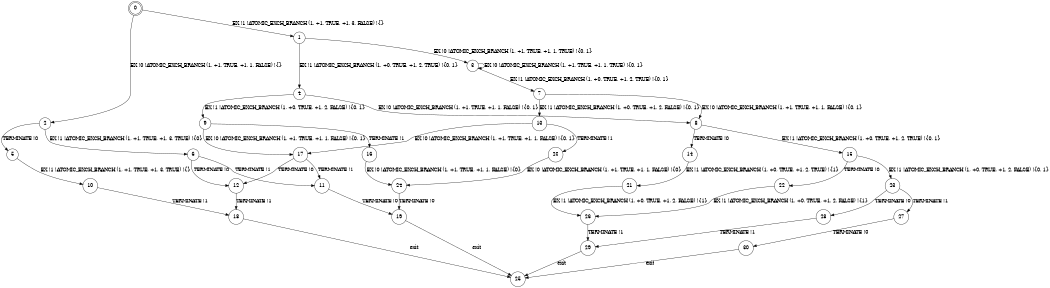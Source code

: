 digraph BCG {
size = "7, 10.5";
center = TRUE;
node [shape = circle];
0 [peripheries = 2];
0 -> 1 [label = "EX !1 !ATOMIC_EXCH_BRANCH (1, +1, TRUE, +1, 3, FALSE) !{}"];
0 -> 2 [label = "EX !0 !ATOMIC_EXCH_BRANCH (1, +1, TRUE, +1, 1, FALSE) !{}"];
1 -> 3 [label = "EX !0 !ATOMIC_EXCH_BRANCH (1, +1, TRUE, +1, 1, TRUE) !{0, 1}"];
1 -> 4 [label = "EX !1 !ATOMIC_EXCH_BRANCH (1, +0, TRUE, +1, 2, TRUE) !{0, 1}"];
2 -> 5 [label = "TERMINATE !0"];
2 -> 6 [label = "EX !1 !ATOMIC_EXCH_BRANCH (1, +1, TRUE, +1, 3, TRUE) !{0}"];
3 -> 7 [label = "EX !1 !ATOMIC_EXCH_BRANCH (1, +0, TRUE, +1, 2, TRUE) !{0, 1}"];
3 -> 3 [label = "EX !0 !ATOMIC_EXCH_BRANCH (1, +1, TRUE, +1, 1, TRUE) !{0, 1}"];
4 -> 8 [label = "EX !0 !ATOMIC_EXCH_BRANCH (1, +1, TRUE, +1, 1, FALSE) !{0, 1}"];
4 -> 9 [label = "EX !1 !ATOMIC_EXCH_BRANCH (1, +0, TRUE, +1, 2, FALSE) !{0, 1}"];
5 -> 10 [label = "EX !1 !ATOMIC_EXCH_BRANCH (1, +1, TRUE, +1, 3, TRUE) !{}"];
6 -> 11 [label = "TERMINATE !1"];
6 -> 12 [label = "TERMINATE !0"];
7 -> 13 [label = "EX !1 !ATOMIC_EXCH_BRANCH (1, +0, TRUE, +1, 2, FALSE) !{0, 1}"];
7 -> 8 [label = "EX !0 !ATOMIC_EXCH_BRANCH (1, +1, TRUE, +1, 1, FALSE) !{0, 1}"];
8 -> 14 [label = "TERMINATE !0"];
8 -> 15 [label = "EX !1 !ATOMIC_EXCH_BRANCH (1, +0, TRUE, +1, 2, TRUE) !{0, 1}"];
9 -> 16 [label = "TERMINATE !1"];
9 -> 17 [label = "EX !0 !ATOMIC_EXCH_BRANCH (1, +1, TRUE, +1, 1, FALSE) !{0, 1}"];
10 -> 18 [label = "TERMINATE !1"];
11 -> 19 [label = "TERMINATE !0"];
12 -> 18 [label = "TERMINATE !1"];
13 -> 20 [label = "TERMINATE !1"];
13 -> 17 [label = "EX !0 !ATOMIC_EXCH_BRANCH (1, +1, TRUE, +1, 1, FALSE) !{0, 1}"];
14 -> 21 [label = "EX !1 !ATOMIC_EXCH_BRANCH (1, +0, TRUE, +1, 2, TRUE) !{1}"];
15 -> 22 [label = "TERMINATE !0"];
15 -> 23 [label = "EX !1 !ATOMIC_EXCH_BRANCH (1, +0, TRUE, +1, 2, FALSE) !{0, 1}"];
16 -> 24 [label = "EX !0 !ATOMIC_EXCH_BRANCH (1, +1, TRUE, +1, 1, FALSE) !{0}"];
17 -> 11 [label = "TERMINATE !1"];
17 -> 12 [label = "TERMINATE !0"];
18 -> 25 [label = "exit"];
19 -> 25 [label = "exit"];
20 -> 24 [label = "EX !0 !ATOMIC_EXCH_BRANCH (1, +1, TRUE, +1, 1, FALSE) !{0}"];
21 -> 26 [label = "EX !1 !ATOMIC_EXCH_BRANCH (1, +0, TRUE, +1, 2, FALSE) !{1}"];
22 -> 26 [label = "EX !1 !ATOMIC_EXCH_BRANCH (1, +0, TRUE, +1, 2, FALSE) !{1}"];
23 -> 27 [label = "TERMINATE !1"];
23 -> 28 [label = "TERMINATE !0"];
24 -> 19 [label = "TERMINATE !0"];
26 -> 29 [label = "TERMINATE !1"];
27 -> 30 [label = "TERMINATE !0"];
28 -> 29 [label = "TERMINATE !1"];
29 -> 25 [label = "exit"];
30 -> 25 [label = "exit"];
}
